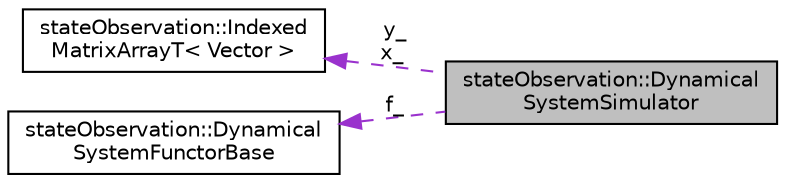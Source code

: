 digraph "stateObservation::DynamicalSystemSimulator"
{
 // LATEX_PDF_SIZE
  edge [fontname="Helvetica",fontsize="10",labelfontname="Helvetica",labelfontsize="10"];
  node [fontname="Helvetica",fontsize="10",shape=record];
  rankdir="LR";
  Node1 [label="stateObservation::Dynamical\lSystemSimulator",height=0.2,width=0.4,color="black", fillcolor="grey75", style="filled", fontcolor="black",tooltip="The class gives a small encapsulation of the dynamics functor, which enables the simulation of the dy..."];
  Node2 -> Node1 [dir="back",color="darkorchid3",fontsize="10",style="dashed",label=" y_\nx_" ,fontname="Helvetica"];
  Node2 [label="stateObservation::Indexed\lMatrixArrayT\< Vector \>",height=0.2,width=0.4,color="black", fillcolor="white", style="filled",URL="$classstateObservation_1_1IndexedMatrixArrayT.html",tooltip=" "];
  Node3 -> Node1 [dir="back",color="darkorchid3",fontsize="10",style="dashed",label=" f_" ,fontname="Helvetica"];
  Node3 [label="stateObservation::Dynamical\lSystemFunctorBase",height=0.2,width=0.4,color="black", fillcolor="white", style="filled",URL="$classstateObservation_1_1DynamicalSystemFunctorBase.html",tooltip="This is the base class of any functor that describes the dynamics of the state and the measurement...."];
}
